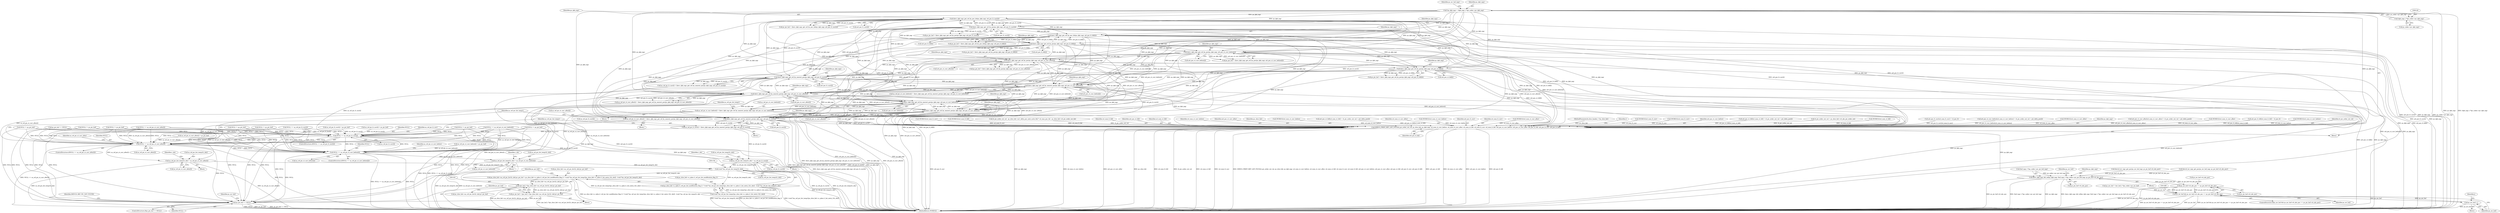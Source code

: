 digraph "0_Android_913d9e8d93d6b81bb8eac3fc2c1426651f5b259d_0@array" {
"1001059" [label="(Call,ihevc_dpb_mgr_get_ref_by_nearest_poc(ps_dpb_mgr, ai4_poc_st_curr_before[i]))"];
"1000574" [label="(Call,ihevc_dpb_mgr_get_ref_by_poc_lsb(ps_dpb_mgr, ai4_poc_lt_foll[i]))"];
"1000125" [label="(Call,*ps_dpb_mgr = (dpb_mgr_t *)ps_codec->pv_dpb_mgr)"];
"1000127" [label="(Call,(dpb_mgr_t *)ps_codec->pv_dpb_mgr)"];
"1000597" [label="(Call,ihevc_dpb_mgr_get_ref_by_poc(ps_dpb_mgr, ai4_poc_lt_foll[i]))"];
"1000511" [label="(Call,ihevc_dpb_mgr_get_ref_by_poc_lsb(ps_dpb_mgr, ai4_poc_lt_curr[i]))"];
"1000534" [label="(Call,ihevc_dpb_mgr_get_ref_by_poc(ps_dpb_mgr, ai4_poc_lt_curr[i]))"];
"1000866" [label="(Call,ihevc_dpb_mgr_get_ref_by_nearest_poc(ps_dpb_mgr, ai4_poc_lt_curr[i]))"];
"1000696" [label="(Call,ihevc_dpb_mgr_get_ref_by_poc(ps_dpb_mgr, ai4_poc_st_foll[i]))"];
"1000663" [label="(Call,ihevc_dpb_mgr_get_ref_by_poc(ps_dpb_mgr, ai4_poc_st_curr_after[i]))"];
"1000630" [label="(Call,ihevc_dpb_mgr_get_ref_by_poc(ps_dpb_mgr, ai4_poc_st_curr_before[i]))"];
"1000782" [label="(Call,ihevc_dpb_mgr_get_ref_by_nearest_poc(ps_dpb_mgr, ai4_poc_st_curr_before[i]))"];
"1000824" [label="(Call,ihevc_dpb_mgr_get_ref_by_nearest_poc(ps_dpb_mgr, ai4_poc_st_curr_after[i]))"];
"1001017" [label="(Call,ihevc_dpb_mgr_get_ref_by_nearest_poc(ps_dpb_mgr, ai4_poc_st_curr_after[i]))"];
"1001059" [label="(Call,ihevc_dpb_mgr_get_ref_by_nearest_poc(ps_dpb_mgr, ai4_poc_st_curr_before[i]))"];
"1001101" [label="(Call,ihevc_dpb_mgr_get_ref_by_nearest_poc(ps_dpb_mgr, ai4_poc_lt_curr[i]))"];
"1001013" [label="(Call,as_ref_pic_st_curr_after[i] = ihevc_dpb_mgr_get_ref_by_nearest_poc(ps_dpb_mgr, ai4_poc_st_curr_after[i]))"];
"1001007" [label="(Call,NULL == as_ref_pic_st_curr_after[i])"];
"1001022" [label="(Call,as_ref_pic_list_temp1[r_idx] = as_ref_pic_st_curr_after[i])"];
"1001153" [label="(Call,(void *)as_ref_pic_list_temp1[r_idx])"];
"1001128" [label="(Call,ps_slice_hdr->as_ref_pic_list1[r_idx].pv_pic_buf = ps_slice_hdr->s_rplm.i1_ref_pic_list_modification_flag_l1 ? (void *)as_ref_pic_list_temp1[ps_slice_hdr->s_rplm.i1_list_entry_l1[r_idx]] : (void *)as_ref_pic_list_temp1[r_idx])"];
"1001160" [label="(Call,(pic_buf_t *)ps_slice_hdr->as_ref_pic_list1[r_idx].pv_pic_buf)"];
"1001158" [label="(Call,ps_pic_buf = (pic_buf_t *)ps_slice_hdr->as_ref_pic_list1[r_idx].pv_pic_buf)"];
"1001170" [label="(Call,ps_pic_buf == NULL)"];
"1001136" [label="(Call,ps_slice_hdr->s_rplm.i1_ref_pic_list_modification_flag_l1 ? (void *)as_ref_pic_list_temp1[ps_slice_hdr->s_rplm.i1_list_entry_l1[r_idx]] : (void *)as_ref_pic_list_temp1[r_idx])"];
"1001049" [label="(Call,NULL == as_ref_pic_st_curr_before[i])"];
"1001064" [label="(Call,as_ref_pic_list_temp1[r_idx] = as_ref_pic_st_curr_before[i])"];
"1001091" [label="(Call,NULL == as_ref_pic_lt_curr[i])"];
"1001106" [label="(Call,as_ref_pic_list_temp1[r_idx] = as_ref_pic_lt_curr[i])"];
"1001055" [label="(Call,as_ref_pic_st_curr_before[i] = ihevc_dpb_mgr_get_ref_by_nearest_poc(ps_dpb_mgr, ai4_poc_st_curr_before[i]))"];
"1001097" [label="(Call,as_ref_pic_lt_curr[i] = ihevc_dpb_mgr_get_ref_by_nearest_poc(ps_dpb_mgr, ai4_poc_lt_curr[i]))"];
"1001191" [label="(Call,DEBUG_PRINT_REF_LIST_POCS(i4_pic_order_cnt_val, ps_slice_hdr, ps_dpb_mgr, u4_num_st_curr_before, u4_num_st_curr_after, u4_num_st_foll, u4_num_lt_curr, u4_num_lt_foll, ai4_poc_st_curr_before, ai4_poc_st_curr_after, ai4_poc_st_foll, ai4_poc_lt_curr, ai4_poc_lt_foll))"];
"1001247" [label="(Call,ihevc_dpb_mgr_del_ref(ps_dpb_mgr, (buf_mgr_t *)ps_codec->pv_pic_buf_mgr, ps_pic_buf->i4_abs_poc))"];
"1001279" [label="(Call,ps_mv_buf->i4_abs_poc == ps_pic_buf->i4_abs_poc)"];
"1001277" [label="(Call,ps_mv_buf && ps_mv_buf->i4_abs_poc == ps_pic_buf->i4_abs_poc)"];
"1001296" [label="(Call,ps_mv_buf++)"];
"1000576" [label="(Call,ai4_poc_lt_foll[i])"];
"1000868" [label="(Call,ai4_poc_lt_curr[i])"];
"1000784" [label="(Call,ai4_poc_st_curr_before[i])"];
"1001006" [label="(ControlStructure,if(NULL == as_ref_pic_st_curr_after[i]))"];
"1001057" [label="(Identifier,as_ref_pic_st_curr_before)"];
"1000413" [label="(Call,ai4_poc_lt_curr[u4_num_lt_curr] = i4_poc_lt)"];
"1000598" [label="(Identifier,ps_dpb_mgr)"];
"1001055" [label="(Call,as_ref_pic_st_curr_before[i] = ihevc_dpb_mgr_get_ref_by_nearest_poc(ps_dpb_mgr, ai4_poc_st_curr_before[i]))"];
"1001099" [label="(Identifier,as_ref_pic_lt_curr)"];
"1001191" [label="(Call,DEBUG_PRINT_REF_LIST_POCS(i4_pic_order_cnt_val, ps_slice_hdr, ps_dpb_mgr, u4_num_st_curr_before, u4_num_st_curr_after, u4_num_st_foll, u4_num_lt_curr, u4_num_lt_foll, ai4_poc_st_curr_before, ai4_poc_st_curr_after, ai4_poc_st_foll, ai4_poc_lt_curr, ai4_poc_lt_foll))"];
"1001048" [label="(ControlStructure,if(NULL == as_ref_pic_st_curr_before[i]))"];
"1000287" [label="(Call,ai4_poc_st_curr_before[u4_num_st_curr_before] = i4_pic_order_cnt_val + pi2_delta_poc[i])"];
"1001026" [label="(Call,as_ref_pic_st_curr_after[i])"];
"1000994" [label="(Call,(WORD32)u4_num_st_curr_after)"];
"1001248" [label="(Identifier,ps_dpb_mgr)"];
"1001066" [label="(Identifier,as_ref_pic_list_temp1)"];
"1001103" [label="(Call,ai4_poc_lt_curr[i])"];
"1000599" [label="(Call,ai4_poc_lt_foll[i])"];
"1001194" [label="(Identifier,ps_dpb_mgr)"];
"1000331" [label="(Call,ai4_poc_st_curr_after[u4_num_st_curr_after] = i4_pic_order_cnt_val + pi2_delta_poc[i])"];
"1000134" [label="(Identifier,ps_mv_buf_mgr)"];
"1000595" [label="(Call,ps_pic_buf = ihevc_dpb_mgr_get_ref_by_poc(ps_dpb_mgr, ai4_poc_lt_foll[i]))"];
"1000801" [label="(Call,(WORD32)u4_num_st_curr_after)"];
"1000702" [label="(Call,NULL != ps_pic_buf)"];
"1001051" [label="(Call,as_ref_pic_st_curr_before[i])"];
"1001296" [label="(Call,ps_mv_buf++)"];
"1000856" [label="(Call,NULL == as_ref_pic_lt_curr[i])"];
"1000512" [label="(Identifier,ps_dpb_mgr)"];
"1000782" [label="(Call,ihevc_dpb_mgr_get_ref_by_nearest_poc(ps_dpb_mgr, ai4_poc_st_curr_before[i]))"];
"1000825" [label="(Identifier,ps_dpb_mgr)"];
"1001017" [label="(Call,ihevc_dpb_mgr_get_ref_by_nearest_poc(ps_dpb_mgr, ai4_poc_st_curr_after[i]))"];
"1000694" [label="(Call,ps_pic_buf = ihevc_dpb_mgr_get_ref_by_poc(ps_dpb_mgr, ai4_poc_st_foll[i]))"];
"1000517" [label="(Call,NULL != ps_pic_buf)"];
"1001136" [label="(Call,ps_slice_hdr->s_rplm.i1_ref_pic_list_modification_flag_l1 ? (void *)as_ref_pic_list_temp1[ps_slice_hdr->s_rplm.i1_list_entry_l1[r_idx]] : (void *)as_ref_pic_list_temp1[r_idx])"];
"1001277" [label="(Call,ps_mv_buf && ps_mv_buf->i4_abs_poc == ps_pic_buf->i4_abs_poc)"];
"1000112" [label="(Block,)"];
"1001064" [label="(Call,as_ref_pic_list_temp1[r_idx] = as_ref_pic_st_curr_before[i])"];
"1000574" [label="(Call,ihevc_dpb_mgr_get_ref_by_poc_lsb(ps_dpb_mgr, ai4_poc_lt_foll[i]))"];
"1000820" [label="(Call,as_ref_pic_st_curr_after[i] = ihevc_dpb_mgr_get_ref_by_nearest_poc(ps_dpb_mgr, ai4_poc_st_curr_after[i]))"];
"1001160" [label="(Call,(pic_buf_t *)ps_slice_hdr->as_ref_pic_list1[r_idx].pv_pic_buf)"];
"1001155" [label="(Call,as_ref_pic_list_temp1[r_idx])"];
"1000661" [label="(Call,ps_pic_buf = ihevc_dpb_mgr_get_ref_by_poc(ps_dpb_mgr, ai4_poc_st_curr_after[i]))"];
"1001158" [label="(Call,ps_pic_buf = (pic_buf_t *)ps_slice_hdr->as_ref_pic_list1[r_idx].pv_pic_buf)"];
"1000628" [label="(Call,ps_pic_buf = ihevc_dpb_mgr_get_ref_by_poc(ps_dpb_mgr, ai4_poc_st_curr_before[i]))"];
"1000664" [label="(Identifier,ps_dpb_mgr)"];
"1001019" [label="(Call,ai4_poc_st_curr_after[i])"];
"1001097" [label="(Call,as_ref_pic_lt_curr[i] = ihevc_dpb_mgr_get_ref_by_nearest_poc(ps_dpb_mgr, ai4_poc_lt_curr[i]))"];
"1000867" [label="(Identifier,ps_dpb_mgr)"];
"1000644" [label="(Call,as_ref_pic_st_curr_before[i] = ps_pic_buf)"];
"1000935" [label="(Call,ps_pic_buf == NULL)"];
"1000431" [label="(Call,ai4_poc_lt_foll[u4_num_lt_foll] = i4_poc_lt)"];
"1001235" [label="(Block,)"];
"1000759" [label="(Call,(WORD32)u4_num_st_curr_before)"];
"1000942" [label="(Call,ihevcd_mv_mgr_get_poc(ps_mv_buf_mgr, ps_pic_buf->i4_abs_poc))"];
"1001177" [label="(Call,ihevcd_mv_mgr_get_poc(ps_mv_buf_mgr, ps_pic_buf->i4_abs_poc))"];
"1001049" [label="(Call,NULL == as_ref_pic_st_curr_before[i])"];
"1000540" [label="(Call,NULL != ps_pic_buf)"];
"1001192" [label="(Identifier,i4_pic_order_cnt_val)"];
"1001014" [label="(Call,as_ref_pic_st_curr_after[i])"];
"1001091" [label="(Call,NULL == as_ref_pic_lt_curr[i])"];
"1001089" [label="(Block,)"];
"1001078" [label="(Call,(WORD32)u4_num_lt_curr)"];
"1000697" [label="(Identifier,ps_dpb_mgr)"];
"1000559" [label="(Call,(WORD32)u4_num_lt_foll)"];
"1001018" [label="(Identifier,ps_dpb_mgr)"];
"1000393" [label="(Call,i4_pic_order_cnt_val - ps_slice_hdr->ai1_delta_poc_msb_cycle_lt[i] * u4_max_poc_lsb - ps_slice_hdr->i4_pic_order_cnt_lsb)"];
"1001086" [label="(Identifier,r_idx)"];
"1001110" [label="(Call,as_ref_pic_lt_curr[i])"];
"1001056" [label="(Call,as_ref_pic_st_curr_before[i])"];
"1001162" [label="(Call,ps_slice_hdr->as_ref_pic_list1[r_idx].pv_pic_buf)"];
"1000597" [label="(Call,ihevc_dpb_mgr_get_ref_by_poc(ps_dpb_mgr, ai4_poc_lt_foll[i]))"];
"1001199" [label="(Identifier,u4_num_lt_foll)"];
"1000826" [label="(Call,ai4_poc_st_curr_after[i])"];
"1000525" [label="(Call,as_ref_pic_lt_curr[i] = ps_pic_buf)"];
"1001096" [label="(Block,)"];
"1001202" [label="(Identifier,ai4_poc_st_foll)"];
"1001090" [label="(ControlStructure,if(NULL == as_ref_pic_lt_curr[i]))"];
"1001197" [label="(Identifier,u4_num_st_foll)"];
"1001065" [label="(Call,as_ref_pic_list_temp1[r_idx])"];
"1000580" [label="(Call,NULL != ps_pic_buf)"];
"1000536" [label="(Call,ai4_poc_lt_curr[i])"];
"1000778" [label="(Call,as_ref_pic_st_curr_before[i] = ihevc_dpb_mgr_get_ref_by_nearest_poc(ps_dpb_mgr, ai4_poc_st_curr_before[i]))"];
"1001068" [label="(Call,as_ref_pic_st_curr_before[i])"];
"1001176" [label="(Identifier,ps_mv_buf)"];
"1001278" [label="(Identifier,ps_mv_buf)"];
"1001195" [label="(Identifier,u4_num_st_curr_before)"];
"1000535" [label="(Identifier,ps_dpb_mgr)"];
"1001201" [label="(Identifier,ai4_poc_st_curr_after)"];
"1001047" [label="(Block,)"];
"1001002" [label="(Identifier,r_idx)"];
"1001128" [label="(Call,ps_slice_hdr->as_ref_pic_list1[r_idx].pv_pic_buf = ps_slice_hdr->s_rplm.i1_ref_pic_list_modification_flag_l1 ? (void *)as_ref_pic_list_temp1[ps_slice_hdr->s_rplm.i1_list_entry_l1[r_idx]] : (void *)as_ref_pic_list_temp1[r_idx])"];
"1000677" [label="(Call,as_ref_pic_st_curr_after[i] = ps_pic_buf)"];
"1001193" [label="(Identifier,ps_slice_hdr)"];
"1001279" [label="(Call,ps_mv_buf->i4_abs_poc == ps_pic_buf->i4_abs_poc)"];
"1001276" [label="(ControlStructure,if(ps_mv_buf && ps_mv_buf->i4_abs_poc == ps_pic_buf->i4_abs_poc))"];
"1001023" [label="(Call,as_ref_pic_list_temp1[r_idx])"];
"1001108" [label="(Identifier,as_ref_pic_list_temp1)"];
"1000632" [label="(Call,ai4_poc_st_curr_before[i])"];
"1001172" [label="(Identifier,NULL)"];
"1001106" [label="(Call,as_ref_pic_list_temp1[r_idx] = as_ref_pic_lt_curr[i])"];
"1001054" [label="(Block,)"];
"1000532" [label="(Call,ps_pic_buf = ihevc_dpb_mgr_get_ref_by_poc(ps_dpb_mgr, ai4_poc_lt_curr[i]))"];
"1001126" [label="(Block,)"];
"1001098" [label="(Call,as_ref_pic_lt_curr[i])"];
"1000575" [label="(Identifier,ps_dpb_mgr)"];
"1001036" [label="(Call,(WORD32)u4_num_st_curr_before)"];
"1001257" [label="(Call,ps_mv_buf = (mv_buf_t *)ps_codec->ps_mv_buf)"];
"1000344" [label="(Call,ai4_poc_st_foll[u4_num_st_foll] = i4_pic_order_cnt_val + pi2_delta_poc[i])"];
"1000548" [label="(Call,as_ref_pic_lt_curr[i] = ps_pic_buf)"];
"1000665" [label="(Call,ai4_poc_st_curr_after[i])"];
"1001169" [label="(ControlStructure,if(ps_pic_buf == NULL))"];
"1001274" [label="(Identifier,j)"];
"1001007" [label="(Call,NULL == as_ref_pic_st_curr_after[i])"];
"1001196" [label="(Identifier,u4_num_st_curr_after)"];
"1001050" [label="(Identifier,NULL)"];
"1000603" [label="(Call,NULL != ps_pic_buf)"];
"1000572" [label="(Call,ps_pic_buf = ihevc_dpb_mgr_get_ref_by_poc_lsb(ps_dpb_mgr, ai4_poc_lt_foll[i]))"];
"1000622" [label="(Call,(WORD32)u4_num_st_curr_before)"];
"1000814" [label="(Call,NULL == as_ref_pic_st_curr_after[i])"];
"1000669" [label="(Call,NULL != ps_pic_buf)"];
"1000509" [label="(Call,ps_pic_buf = ihevc_dpb_mgr_get_ref_by_poc_lsb(ps_dpb_mgr, ai4_poc_lt_curr[i]))"];
"1001203" [label="(Identifier,ai4_poc_lt_curr)"];
"1001198" [label="(Identifier,u4_num_lt_curr)"];
"1000655" [label="(Call,(WORD32)u4_num_st_curr_after)"];
"1001060" [label="(Identifier,ps_dpb_mgr)"];
"1000862" [label="(Call,as_ref_pic_lt_curr[i] = ihevc_dpb_mgr_get_ref_by_nearest_poc(ps_dpb_mgr, ai4_poc_lt_curr[i]))"];
"1000631" [label="(Identifier,ps_dpb_mgr)"];
"1000111" [label="(MethodParameterIn,slice_header_t *ps_slice_hdr)"];
"1000511" [label="(Call,ihevc_dpb_mgr_get_ref_by_poc_lsb(ps_dpb_mgr, ai4_poc_lt_curr[i]))"];
"1001012" [label="(Block,)"];
"1000772" [label="(Call,NULL == as_ref_pic_st_curr_before[i])"];
"1001207" [label="(Identifier,i)"];
"1000843" [label="(Call,(WORD32)u4_num_lt_curr)"];
"1001107" [label="(Call,as_ref_pic_list_temp1[r_idx])"];
"1001280" [label="(Call,ps_mv_buf->i4_abs_poc)"];
"1001153" [label="(Call,(void *)as_ref_pic_list_temp1[r_idx])"];
"1000496" [label="(Call,(WORD32)u4_num_lt_curr)"];
"1001254" [label="(Call,ps_pic_buf->i4_abs_poc)"];
"1000630" [label="(Call,ihevc_dpb_mgr_get_ref_by_poc(ps_dpb_mgr, ai4_poc_st_curr_before[i]))"];
"1000824" [label="(Call,ihevc_dpb_mgr_get_ref_by_nearest_poc(ps_dpb_mgr, ai4_poc_st_curr_after[i]))"];
"1000636" [label="(Call,NULL != ps_pic_buf)"];
"1000129" [label="(Call,ps_codec->pv_dpb_mgr)"];
"1001142" [label="(Call,(void *)as_ref_pic_list_temp1[ps_slice_hdr->s_rplm.i1_list_entry_l1[r_idx]])"];
"1000513" [label="(Call,ai4_poc_lt_curr[i])"];
"1000534" [label="(Call,ihevc_dpb_mgr_get_ref_by_poc(ps_dpb_mgr, ai4_poc_lt_curr[i]))"];
"1001300" [label="(MethodReturn,WORD32)"];
"1001013" [label="(Call,as_ref_pic_st_curr_after[i] = ihevc_dpb_mgr_get_ref_by_nearest_poc(ps_dpb_mgr, ai4_poc_st_curr_after[i]))"];
"1001200" [label="(Identifier,ai4_poc_st_curr_before)"];
"1001061" [label="(Call,ai4_poc_st_curr_before[i])"];
"1000300" [label="(Call,ai4_poc_st_foll[u4_num_st_foll] = i4_pic_order_cnt_val + pi2_delta_poc[i])"];
"1001009" [label="(Call,as_ref_pic_st_curr_after[i])"];
"1000698" [label="(Call,ai4_poc_st_foll[i])"];
"1001137" [label="(Call,ps_slice_hdr->s_rplm.i1_ref_pic_list_modification_flag_l1)"];
"1001247" [label="(Call,ihevc_dpb_mgr_del_ref(ps_dpb_mgr, (buf_mgr_t *)ps_codec->pv_pic_buf_mgr, ps_pic_buf->i4_abs_poc))"];
"1000783" [label="(Identifier,ps_dpb_mgr)"];
"1001024" [label="(Identifier,as_ref_pic_list_temp1)"];
"1001102" [label="(Identifier,ps_dpb_mgr)"];
"1001249" [label="(Call,(buf_mgr_t *)ps_codec->pv_pic_buf_mgr)"];
"1001159" [label="(Identifier,ps_pic_buf)"];
"1000126" [label="(Identifier,ps_dpb_mgr)"];
"1001171" [label="(Identifier,ps_pic_buf)"];
"1000127" [label="(Call,(dpb_mgr_t *)ps_codec->pv_dpb_mgr)"];
"1001015" [label="(Identifier,as_ref_pic_st_curr_after)"];
"1000125" [label="(Call,*ps_dpb_mgr = (dpb_mgr_t *)ps_codec->pv_dpb_mgr)"];
"1000663" [label="(Call,ihevc_dpb_mgr_get_ref_by_poc(ps_dpb_mgr, ai4_poc_st_curr_after[i]))"];
"1001092" [label="(Identifier,NULL)"];
"1001101" [label="(Call,ihevc_dpb_mgr_get_ref_by_nearest_poc(ps_dpb_mgr, ai4_poc_lt_curr[i]))"];
"1001170" [label="(Call,ps_pic_buf == NULL)"];
"1001044" [label="(Identifier,r_idx)"];
"1001093" [label="(Call,as_ref_pic_lt_curr[i])"];
"1000178" [label="(Call,i4_pic_order_cnt_val = ps_slice_hdr->i4_abs_pic_order_cnt)"];
"1001275" [label="(Block,)"];
"1001204" [label="(Identifier,ai4_poc_lt_foll)"];
"1000688" [label="(Call,(WORD32)u4_num_st_foll)"];
"1000866" [label="(Call,ihevc_dpb_mgr_get_ref_by_nearest_poc(ps_dpb_mgr, ai4_poc_lt_curr[i]))"];
"1001129" [label="(Call,ps_slice_hdr->as_ref_pic_list1[r_idx].pv_pic_buf)"];
"1001283" [label="(Call,ps_pic_buf->i4_abs_poc)"];
"1001059" [label="(Call,ihevc_dpb_mgr_get_ref_by_nearest_poc(ps_dpb_mgr, ai4_poc_st_curr_before[i]))"];
"1001005" [label="(Block,)"];
"1001022" [label="(Call,as_ref_pic_list_temp1[r_idx] = as_ref_pic_st_curr_after[i])"];
"1001258" [label="(Identifier,ps_mv_buf)"];
"1000696" [label="(Call,ihevc_dpb_mgr_get_ref_by_poc(ps_dpb_mgr, ai4_poc_st_foll[i]))"];
"1001008" [label="(Identifier,NULL)"];
"1001174" [label="(Identifier,IHEVCD_REF_PIC_NOT_FOUND)"];
"1001297" [label="(Identifier,ps_mv_buf)"];
"1001059" -> "1001055"  [label="AST: "];
"1001059" -> "1001061"  [label="CFG: "];
"1001060" -> "1001059"  [label="AST: "];
"1001061" -> "1001059"  [label="AST: "];
"1001055" -> "1001059"  [label="CFG: "];
"1001059" -> "1001300"  [label="DDG: ai4_poc_st_curr_before[i]"];
"1001059" -> "1001300"  [label="DDG: ps_dpb_mgr"];
"1001059" -> "1001017"  [label="DDG: ps_dpb_mgr"];
"1001059" -> "1001055"  [label="DDG: ps_dpb_mgr"];
"1001059" -> "1001055"  [label="DDG: ai4_poc_st_curr_before[i]"];
"1000574" -> "1001059"  [label="DDG: ps_dpb_mgr"];
"1000125" -> "1001059"  [label="DDG: ps_dpb_mgr"];
"1000866" -> "1001059"  [label="DDG: ps_dpb_mgr"];
"1000696" -> "1001059"  [label="DDG: ps_dpb_mgr"];
"1000597" -> "1001059"  [label="DDG: ps_dpb_mgr"];
"1000663" -> "1001059"  [label="DDG: ps_dpb_mgr"];
"1000782" -> "1001059"  [label="DDG: ps_dpb_mgr"];
"1000782" -> "1001059"  [label="DDG: ai4_poc_st_curr_before[i]"];
"1000630" -> "1001059"  [label="DDG: ps_dpb_mgr"];
"1000630" -> "1001059"  [label="DDG: ai4_poc_st_curr_before[i]"];
"1001017" -> "1001059"  [label="DDG: ps_dpb_mgr"];
"1000511" -> "1001059"  [label="DDG: ps_dpb_mgr"];
"1000824" -> "1001059"  [label="DDG: ps_dpb_mgr"];
"1000534" -> "1001059"  [label="DDG: ps_dpb_mgr"];
"1001101" -> "1001059"  [label="DDG: ps_dpb_mgr"];
"1001059" -> "1001101"  [label="DDG: ps_dpb_mgr"];
"1001059" -> "1001191"  [label="DDG: ps_dpb_mgr"];
"1001059" -> "1001191"  [label="DDG: ai4_poc_st_curr_before[i]"];
"1000574" -> "1000572"  [label="AST: "];
"1000574" -> "1000576"  [label="CFG: "];
"1000575" -> "1000574"  [label="AST: "];
"1000576" -> "1000574"  [label="AST: "];
"1000572" -> "1000574"  [label="CFG: "];
"1000574" -> "1001300"  [label="DDG: ps_dpb_mgr"];
"1000574" -> "1001300"  [label="DDG: ai4_poc_lt_foll[i]"];
"1000574" -> "1000572"  [label="DDG: ps_dpb_mgr"];
"1000574" -> "1000572"  [label="DDG: ai4_poc_lt_foll[i]"];
"1000125" -> "1000574"  [label="DDG: ps_dpb_mgr"];
"1000597" -> "1000574"  [label="DDG: ps_dpb_mgr"];
"1000597" -> "1000574"  [label="DDG: ai4_poc_lt_foll[i]"];
"1000511" -> "1000574"  [label="DDG: ps_dpb_mgr"];
"1000534" -> "1000574"  [label="DDG: ps_dpb_mgr"];
"1000574" -> "1000597"  [label="DDG: ps_dpb_mgr"];
"1000574" -> "1000597"  [label="DDG: ai4_poc_lt_foll[i]"];
"1000574" -> "1000630"  [label="DDG: ps_dpb_mgr"];
"1000574" -> "1000663"  [label="DDG: ps_dpb_mgr"];
"1000574" -> "1000696"  [label="DDG: ps_dpb_mgr"];
"1000574" -> "1000782"  [label="DDG: ps_dpb_mgr"];
"1000574" -> "1000824"  [label="DDG: ps_dpb_mgr"];
"1000574" -> "1000866"  [label="DDG: ps_dpb_mgr"];
"1000574" -> "1001017"  [label="DDG: ps_dpb_mgr"];
"1000574" -> "1001101"  [label="DDG: ps_dpb_mgr"];
"1000574" -> "1001191"  [label="DDG: ps_dpb_mgr"];
"1000574" -> "1001191"  [label="DDG: ai4_poc_lt_foll[i]"];
"1000125" -> "1000112"  [label="AST: "];
"1000125" -> "1000127"  [label="CFG: "];
"1000126" -> "1000125"  [label="AST: "];
"1000127" -> "1000125"  [label="AST: "];
"1000134" -> "1000125"  [label="CFG: "];
"1000125" -> "1001300"  [label="DDG: ps_dpb_mgr"];
"1000125" -> "1001300"  [label="DDG: (dpb_mgr_t *)ps_codec->pv_dpb_mgr"];
"1000127" -> "1000125"  [label="DDG: ps_codec->pv_dpb_mgr"];
"1000125" -> "1000511"  [label="DDG: ps_dpb_mgr"];
"1000125" -> "1000534"  [label="DDG: ps_dpb_mgr"];
"1000125" -> "1000597"  [label="DDG: ps_dpb_mgr"];
"1000125" -> "1000630"  [label="DDG: ps_dpb_mgr"];
"1000125" -> "1000663"  [label="DDG: ps_dpb_mgr"];
"1000125" -> "1000696"  [label="DDG: ps_dpb_mgr"];
"1000125" -> "1000782"  [label="DDG: ps_dpb_mgr"];
"1000125" -> "1000824"  [label="DDG: ps_dpb_mgr"];
"1000125" -> "1000866"  [label="DDG: ps_dpb_mgr"];
"1000125" -> "1001017"  [label="DDG: ps_dpb_mgr"];
"1000125" -> "1001101"  [label="DDG: ps_dpb_mgr"];
"1000125" -> "1001191"  [label="DDG: ps_dpb_mgr"];
"1000127" -> "1000129"  [label="CFG: "];
"1000128" -> "1000127"  [label="AST: "];
"1000129" -> "1000127"  [label="AST: "];
"1000127" -> "1001300"  [label="DDG: ps_codec->pv_dpb_mgr"];
"1000597" -> "1000595"  [label="AST: "];
"1000597" -> "1000599"  [label="CFG: "];
"1000598" -> "1000597"  [label="AST: "];
"1000599" -> "1000597"  [label="AST: "];
"1000595" -> "1000597"  [label="CFG: "];
"1000597" -> "1001300"  [label="DDG: ai4_poc_lt_foll[i]"];
"1000597" -> "1001300"  [label="DDG: ps_dpb_mgr"];
"1000597" -> "1000595"  [label="DDG: ps_dpb_mgr"];
"1000597" -> "1000595"  [label="DDG: ai4_poc_lt_foll[i]"];
"1000511" -> "1000597"  [label="DDG: ps_dpb_mgr"];
"1000534" -> "1000597"  [label="DDG: ps_dpb_mgr"];
"1000597" -> "1000630"  [label="DDG: ps_dpb_mgr"];
"1000597" -> "1000663"  [label="DDG: ps_dpb_mgr"];
"1000597" -> "1000696"  [label="DDG: ps_dpb_mgr"];
"1000597" -> "1000782"  [label="DDG: ps_dpb_mgr"];
"1000597" -> "1000824"  [label="DDG: ps_dpb_mgr"];
"1000597" -> "1000866"  [label="DDG: ps_dpb_mgr"];
"1000597" -> "1001017"  [label="DDG: ps_dpb_mgr"];
"1000597" -> "1001101"  [label="DDG: ps_dpb_mgr"];
"1000597" -> "1001191"  [label="DDG: ps_dpb_mgr"];
"1000597" -> "1001191"  [label="DDG: ai4_poc_lt_foll[i]"];
"1000511" -> "1000509"  [label="AST: "];
"1000511" -> "1000513"  [label="CFG: "];
"1000512" -> "1000511"  [label="AST: "];
"1000513" -> "1000511"  [label="AST: "];
"1000509" -> "1000511"  [label="CFG: "];
"1000511" -> "1001300"  [label="DDG: ai4_poc_lt_curr[i]"];
"1000511" -> "1001300"  [label="DDG: ps_dpb_mgr"];
"1000511" -> "1000509"  [label="DDG: ps_dpb_mgr"];
"1000511" -> "1000509"  [label="DDG: ai4_poc_lt_curr[i]"];
"1000534" -> "1000511"  [label="DDG: ps_dpb_mgr"];
"1000534" -> "1000511"  [label="DDG: ai4_poc_lt_curr[i]"];
"1000511" -> "1000534"  [label="DDG: ps_dpb_mgr"];
"1000511" -> "1000534"  [label="DDG: ai4_poc_lt_curr[i]"];
"1000511" -> "1000630"  [label="DDG: ps_dpb_mgr"];
"1000511" -> "1000663"  [label="DDG: ps_dpb_mgr"];
"1000511" -> "1000696"  [label="DDG: ps_dpb_mgr"];
"1000511" -> "1000782"  [label="DDG: ps_dpb_mgr"];
"1000511" -> "1000824"  [label="DDG: ps_dpb_mgr"];
"1000511" -> "1000866"  [label="DDG: ps_dpb_mgr"];
"1000511" -> "1000866"  [label="DDG: ai4_poc_lt_curr[i]"];
"1000511" -> "1001017"  [label="DDG: ps_dpb_mgr"];
"1000511" -> "1001101"  [label="DDG: ps_dpb_mgr"];
"1000511" -> "1001101"  [label="DDG: ai4_poc_lt_curr[i]"];
"1000511" -> "1001191"  [label="DDG: ps_dpb_mgr"];
"1000511" -> "1001191"  [label="DDG: ai4_poc_lt_curr[i]"];
"1000534" -> "1000532"  [label="AST: "];
"1000534" -> "1000536"  [label="CFG: "];
"1000535" -> "1000534"  [label="AST: "];
"1000536" -> "1000534"  [label="AST: "];
"1000532" -> "1000534"  [label="CFG: "];
"1000534" -> "1001300"  [label="DDG: ai4_poc_lt_curr[i]"];
"1000534" -> "1001300"  [label="DDG: ps_dpb_mgr"];
"1000534" -> "1000532"  [label="DDG: ps_dpb_mgr"];
"1000534" -> "1000532"  [label="DDG: ai4_poc_lt_curr[i]"];
"1000534" -> "1000630"  [label="DDG: ps_dpb_mgr"];
"1000534" -> "1000663"  [label="DDG: ps_dpb_mgr"];
"1000534" -> "1000696"  [label="DDG: ps_dpb_mgr"];
"1000534" -> "1000782"  [label="DDG: ps_dpb_mgr"];
"1000534" -> "1000824"  [label="DDG: ps_dpb_mgr"];
"1000534" -> "1000866"  [label="DDG: ps_dpb_mgr"];
"1000534" -> "1000866"  [label="DDG: ai4_poc_lt_curr[i]"];
"1000534" -> "1001017"  [label="DDG: ps_dpb_mgr"];
"1000534" -> "1001101"  [label="DDG: ps_dpb_mgr"];
"1000534" -> "1001101"  [label="DDG: ai4_poc_lt_curr[i]"];
"1000534" -> "1001191"  [label="DDG: ps_dpb_mgr"];
"1000534" -> "1001191"  [label="DDG: ai4_poc_lt_curr[i]"];
"1000866" -> "1000862"  [label="AST: "];
"1000866" -> "1000868"  [label="CFG: "];
"1000867" -> "1000866"  [label="AST: "];
"1000868" -> "1000866"  [label="AST: "];
"1000862" -> "1000866"  [label="CFG: "];
"1000866" -> "1001300"  [label="DDG: ps_dpb_mgr"];
"1000866" -> "1001300"  [label="DDG: ai4_poc_lt_curr[i]"];
"1000866" -> "1000782"  [label="DDG: ps_dpb_mgr"];
"1000866" -> "1000824"  [label="DDG: ps_dpb_mgr"];
"1000866" -> "1000862"  [label="DDG: ps_dpb_mgr"];
"1000866" -> "1000862"  [label="DDG: ai4_poc_lt_curr[i]"];
"1000696" -> "1000866"  [label="DDG: ps_dpb_mgr"];
"1000663" -> "1000866"  [label="DDG: ps_dpb_mgr"];
"1000782" -> "1000866"  [label="DDG: ps_dpb_mgr"];
"1000630" -> "1000866"  [label="DDG: ps_dpb_mgr"];
"1000824" -> "1000866"  [label="DDG: ps_dpb_mgr"];
"1000866" -> "1001017"  [label="DDG: ps_dpb_mgr"];
"1000866" -> "1001101"  [label="DDG: ps_dpb_mgr"];
"1000866" -> "1001101"  [label="DDG: ai4_poc_lt_curr[i]"];
"1000866" -> "1001191"  [label="DDG: ps_dpb_mgr"];
"1000866" -> "1001191"  [label="DDG: ai4_poc_lt_curr[i]"];
"1000696" -> "1000694"  [label="AST: "];
"1000696" -> "1000698"  [label="CFG: "];
"1000697" -> "1000696"  [label="AST: "];
"1000698" -> "1000696"  [label="AST: "];
"1000694" -> "1000696"  [label="CFG: "];
"1000696" -> "1001300"  [label="DDG: ps_dpb_mgr"];
"1000696" -> "1001300"  [label="DDG: ai4_poc_st_foll[i]"];
"1000696" -> "1000694"  [label="DDG: ps_dpb_mgr"];
"1000696" -> "1000694"  [label="DDG: ai4_poc_st_foll[i]"];
"1000663" -> "1000696"  [label="DDG: ps_dpb_mgr"];
"1000630" -> "1000696"  [label="DDG: ps_dpb_mgr"];
"1000696" -> "1000782"  [label="DDG: ps_dpb_mgr"];
"1000696" -> "1000824"  [label="DDG: ps_dpb_mgr"];
"1000696" -> "1001017"  [label="DDG: ps_dpb_mgr"];
"1000696" -> "1001101"  [label="DDG: ps_dpb_mgr"];
"1000696" -> "1001191"  [label="DDG: ps_dpb_mgr"];
"1000696" -> "1001191"  [label="DDG: ai4_poc_st_foll[i]"];
"1000663" -> "1000661"  [label="AST: "];
"1000663" -> "1000665"  [label="CFG: "];
"1000664" -> "1000663"  [label="AST: "];
"1000665" -> "1000663"  [label="AST: "];
"1000661" -> "1000663"  [label="CFG: "];
"1000663" -> "1001300"  [label="DDG: ps_dpb_mgr"];
"1000663" -> "1001300"  [label="DDG: ai4_poc_st_curr_after[i]"];
"1000663" -> "1000661"  [label="DDG: ps_dpb_mgr"];
"1000663" -> "1000661"  [label="DDG: ai4_poc_st_curr_after[i]"];
"1000630" -> "1000663"  [label="DDG: ps_dpb_mgr"];
"1000663" -> "1000782"  [label="DDG: ps_dpb_mgr"];
"1000663" -> "1000824"  [label="DDG: ps_dpb_mgr"];
"1000663" -> "1000824"  [label="DDG: ai4_poc_st_curr_after[i]"];
"1000663" -> "1001017"  [label="DDG: ps_dpb_mgr"];
"1000663" -> "1001017"  [label="DDG: ai4_poc_st_curr_after[i]"];
"1000663" -> "1001101"  [label="DDG: ps_dpb_mgr"];
"1000663" -> "1001191"  [label="DDG: ps_dpb_mgr"];
"1000663" -> "1001191"  [label="DDG: ai4_poc_st_curr_after[i]"];
"1000630" -> "1000628"  [label="AST: "];
"1000630" -> "1000632"  [label="CFG: "];
"1000631" -> "1000630"  [label="AST: "];
"1000632" -> "1000630"  [label="AST: "];
"1000628" -> "1000630"  [label="CFG: "];
"1000630" -> "1001300"  [label="DDG: ai4_poc_st_curr_before[i]"];
"1000630" -> "1001300"  [label="DDG: ps_dpb_mgr"];
"1000630" -> "1000628"  [label="DDG: ps_dpb_mgr"];
"1000630" -> "1000628"  [label="DDG: ai4_poc_st_curr_before[i]"];
"1000630" -> "1000782"  [label="DDG: ps_dpb_mgr"];
"1000630" -> "1000782"  [label="DDG: ai4_poc_st_curr_before[i]"];
"1000630" -> "1000824"  [label="DDG: ps_dpb_mgr"];
"1000630" -> "1001017"  [label="DDG: ps_dpb_mgr"];
"1000630" -> "1001101"  [label="DDG: ps_dpb_mgr"];
"1000630" -> "1001191"  [label="DDG: ps_dpb_mgr"];
"1000630" -> "1001191"  [label="DDG: ai4_poc_st_curr_before[i]"];
"1000782" -> "1000778"  [label="AST: "];
"1000782" -> "1000784"  [label="CFG: "];
"1000783" -> "1000782"  [label="AST: "];
"1000784" -> "1000782"  [label="AST: "];
"1000778" -> "1000782"  [label="CFG: "];
"1000782" -> "1001300"  [label="DDG: ps_dpb_mgr"];
"1000782" -> "1001300"  [label="DDG: ai4_poc_st_curr_before[i]"];
"1000782" -> "1000778"  [label="DDG: ps_dpb_mgr"];
"1000782" -> "1000778"  [label="DDG: ai4_poc_st_curr_before[i]"];
"1000824" -> "1000782"  [label="DDG: ps_dpb_mgr"];
"1000782" -> "1000824"  [label="DDG: ps_dpb_mgr"];
"1000782" -> "1001017"  [label="DDG: ps_dpb_mgr"];
"1000782" -> "1001101"  [label="DDG: ps_dpb_mgr"];
"1000782" -> "1001191"  [label="DDG: ps_dpb_mgr"];
"1000782" -> "1001191"  [label="DDG: ai4_poc_st_curr_before[i]"];
"1000824" -> "1000820"  [label="AST: "];
"1000824" -> "1000826"  [label="CFG: "];
"1000825" -> "1000824"  [label="AST: "];
"1000826" -> "1000824"  [label="AST: "];
"1000820" -> "1000824"  [label="CFG: "];
"1000824" -> "1001300"  [label="DDG: ai4_poc_st_curr_after[i]"];
"1000824" -> "1001300"  [label="DDG: ps_dpb_mgr"];
"1000824" -> "1000820"  [label="DDG: ps_dpb_mgr"];
"1000824" -> "1000820"  [label="DDG: ai4_poc_st_curr_after[i]"];
"1000824" -> "1001017"  [label="DDG: ps_dpb_mgr"];
"1000824" -> "1001017"  [label="DDG: ai4_poc_st_curr_after[i]"];
"1000824" -> "1001101"  [label="DDG: ps_dpb_mgr"];
"1000824" -> "1001191"  [label="DDG: ps_dpb_mgr"];
"1000824" -> "1001191"  [label="DDG: ai4_poc_st_curr_after[i]"];
"1001017" -> "1001013"  [label="AST: "];
"1001017" -> "1001019"  [label="CFG: "];
"1001018" -> "1001017"  [label="AST: "];
"1001019" -> "1001017"  [label="AST: "];
"1001013" -> "1001017"  [label="CFG: "];
"1001017" -> "1001300"  [label="DDG: ps_dpb_mgr"];
"1001017" -> "1001300"  [label="DDG: ai4_poc_st_curr_after[i]"];
"1001017" -> "1001013"  [label="DDG: ps_dpb_mgr"];
"1001017" -> "1001013"  [label="DDG: ai4_poc_st_curr_after[i]"];
"1001101" -> "1001017"  [label="DDG: ps_dpb_mgr"];
"1001017" -> "1001101"  [label="DDG: ps_dpb_mgr"];
"1001017" -> "1001191"  [label="DDG: ps_dpb_mgr"];
"1001017" -> "1001191"  [label="DDG: ai4_poc_st_curr_after[i]"];
"1001101" -> "1001097"  [label="AST: "];
"1001101" -> "1001103"  [label="CFG: "];
"1001102" -> "1001101"  [label="AST: "];
"1001103" -> "1001101"  [label="AST: "];
"1001097" -> "1001101"  [label="CFG: "];
"1001101" -> "1001300"  [label="DDG: ai4_poc_lt_curr[i]"];
"1001101" -> "1001300"  [label="DDG: ps_dpb_mgr"];
"1001101" -> "1001097"  [label="DDG: ps_dpb_mgr"];
"1001101" -> "1001097"  [label="DDG: ai4_poc_lt_curr[i]"];
"1001101" -> "1001191"  [label="DDG: ps_dpb_mgr"];
"1001101" -> "1001191"  [label="DDG: ai4_poc_lt_curr[i]"];
"1001013" -> "1001012"  [label="AST: "];
"1001014" -> "1001013"  [label="AST: "];
"1001024" -> "1001013"  [label="CFG: "];
"1001013" -> "1001300"  [label="DDG: ihevc_dpb_mgr_get_ref_by_nearest_poc(ps_dpb_mgr, ai4_poc_st_curr_after[i])"];
"1001013" -> "1001007"  [label="DDG: as_ref_pic_st_curr_after[i]"];
"1001013" -> "1001022"  [label="DDG: as_ref_pic_st_curr_after[i]"];
"1001007" -> "1001006"  [label="AST: "];
"1001007" -> "1001009"  [label="CFG: "];
"1001008" -> "1001007"  [label="AST: "];
"1001009" -> "1001007"  [label="AST: "];
"1001015" -> "1001007"  [label="CFG: "];
"1001024" -> "1001007"  [label="CFG: "];
"1001007" -> "1001300"  [label="DDG: NULL"];
"1001007" -> "1001300"  [label="DDG: NULL == as_ref_pic_st_curr_after[i]"];
"1000935" -> "1001007"  [label="DDG: NULL"];
"1000517" -> "1001007"  [label="DDG: NULL"];
"1000814" -> "1001007"  [label="DDG: NULL"];
"1000814" -> "1001007"  [label="DDG: as_ref_pic_st_curr_after[i]"];
"1000580" -> "1001007"  [label="DDG: NULL"];
"1001091" -> "1001007"  [label="DDG: NULL"];
"1000702" -> "1001007"  [label="DDG: NULL"];
"1000540" -> "1001007"  [label="DDG: NULL"];
"1000856" -> "1001007"  [label="DDG: NULL"];
"1000772" -> "1001007"  [label="DDG: NULL"];
"1001049" -> "1001007"  [label="DDG: NULL"];
"1000636" -> "1001007"  [label="DDG: NULL"];
"1000669" -> "1001007"  [label="DDG: NULL"];
"1000603" -> "1001007"  [label="DDG: NULL"];
"1000677" -> "1001007"  [label="DDG: as_ref_pic_st_curr_after[i]"];
"1000820" -> "1001007"  [label="DDG: as_ref_pic_st_curr_after[i]"];
"1001007" -> "1001022"  [label="DDG: as_ref_pic_st_curr_after[i]"];
"1001007" -> "1001049"  [label="DDG: NULL"];
"1001007" -> "1001091"  [label="DDG: NULL"];
"1001007" -> "1001170"  [label="DDG: NULL"];
"1001022" -> "1001005"  [label="AST: "];
"1001022" -> "1001026"  [label="CFG: "];
"1001023" -> "1001022"  [label="AST: "];
"1001026" -> "1001022"  [label="AST: "];
"1001002" -> "1001022"  [label="CFG: "];
"1001022" -> "1001300"  [label="DDG: as_ref_pic_st_curr_after[i]"];
"1001022" -> "1001300"  [label="DDG: as_ref_pic_list_temp1[r_idx]"];
"1001022" -> "1001153"  [label="DDG: as_ref_pic_list_temp1[r_idx]"];
"1001153" -> "1001136"  [label="AST: "];
"1001153" -> "1001155"  [label="CFG: "];
"1001154" -> "1001153"  [label="AST: "];
"1001155" -> "1001153"  [label="AST: "];
"1001136" -> "1001153"  [label="CFG: "];
"1001153" -> "1001300"  [label="DDG: as_ref_pic_list_temp1[r_idx]"];
"1001153" -> "1001128"  [label="DDG: as_ref_pic_list_temp1[r_idx]"];
"1001153" -> "1001136"  [label="DDG: as_ref_pic_list_temp1[r_idx]"];
"1001064" -> "1001153"  [label="DDG: as_ref_pic_list_temp1[r_idx]"];
"1001106" -> "1001153"  [label="DDG: as_ref_pic_list_temp1[r_idx]"];
"1001128" -> "1001126"  [label="AST: "];
"1001128" -> "1001136"  [label="CFG: "];
"1001129" -> "1001128"  [label="AST: "];
"1001136" -> "1001128"  [label="AST: "];
"1001159" -> "1001128"  [label="CFG: "];
"1001128" -> "1001300"  [label="DDG: ps_slice_hdr->s_rplm.i1_ref_pic_list_modification_flag_l1 ? (void *)as_ref_pic_list_temp1[ps_slice_hdr->s_rplm.i1_list_entry_l1[r_idx]] : (void *)as_ref_pic_list_temp1[r_idx]"];
"1001142" -> "1001128"  [label="DDG: as_ref_pic_list_temp1[ps_slice_hdr->s_rplm.i1_list_entry_l1[r_idx]]"];
"1001128" -> "1001160"  [label="DDG: ps_slice_hdr->as_ref_pic_list1[r_idx].pv_pic_buf"];
"1001160" -> "1001158"  [label="AST: "];
"1001160" -> "1001162"  [label="CFG: "];
"1001161" -> "1001160"  [label="AST: "];
"1001162" -> "1001160"  [label="AST: "];
"1001158" -> "1001160"  [label="CFG: "];
"1001160" -> "1001300"  [label="DDG: ps_slice_hdr->as_ref_pic_list1[r_idx].pv_pic_buf"];
"1001160" -> "1001158"  [label="DDG: ps_slice_hdr->as_ref_pic_list1[r_idx].pv_pic_buf"];
"1001158" -> "1001126"  [label="AST: "];
"1001159" -> "1001158"  [label="AST: "];
"1001171" -> "1001158"  [label="CFG: "];
"1001158" -> "1001300"  [label="DDG: (pic_buf_t *)ps_slice_hdr->as_ref_pic_list1[r_idx].pv_pic_buf"];
"1001158" -> "1001170"  [label="DDG: ps_pic_buf"];
"1001170" -> "1001169"  [label="AST: "];
"1001170" -> "1001172"  [label="CFG: "];
"1001171" -> "1001170"  [label="AST: "];
"1001172" -> "1001170"  [label="AST: "];
"1001174" -> "1001170"  [label="CFG: "];
"1001176" -> "1001170"  [label="CFG: "];
"1001170" -> "1001300"  [label="DDG: ps_pic_buf == NULL"];
"1001170" -> "1001300"  [label="DDG: NULL"];
"1001170" -> "1001300"  [label="DDG: ps_pic_buf"];
"1000935" -> "1001170"  [label="DDG: NULL"];
"1000517" -> "1001170"  [label="DDG: NULL"];
"1000814" -> "1001170"  [label="DDG: NULL"];
"1000580" -> "1001170"  [label="DDG: NULL"];
"1001091" -> "1001170"  [label="DDG: NULL"];
"1000702" -> "1001170"  [label="DDG: NULL"];
"1000540" -> "1001170"  [label="DDG: NULL"];
"1000856" -> "1001170"  [label="DDG: NULL"];
"1000772" -> "1001170"  [label="DDG: NULL"];
"1001049" -> "1001170"  [label="DDG: NULL"];
"1000636" -> "1001170"  [label="DDG: NULL"];
"1000669" -> "1001170"  [label="DDG: NULL"];
"1000603" -> "1001170"  [label="DDG: NULL"];
"1001136" -> "1001142"  [label="CFG: "];
"1001137" -> "1001136"  [label="AST: "];
"1001142" -> "1001136"  [label="AST: "];
"1001136" -> "1001300"  [label="DDG: ps_slice_hdr->s_rplm.i1_ref_pic_list_modification_flag_l1"];
"1001136" -> "1001300"  [label="DDG: (void *)as_ref_pic_list_temp1[ps_slice_hdr->s_rplm.i1_list_entry_l1[r_idx]]"];
"1001136" -> "1001300"  [label="DDG: (void *)as_ref_pic_list_temp1[r_idx]"];
"1001142" -> "1001136"  [label="DDG: as_ref_pic_list_temp1[ps_slice_hdr->s_rplm.i1_list_entry_l1[r_idx]]"];
"1001049" -> "1001048"  [label="AST: "];
"1001049" -> "1001051"  [label="CFG: "];
"1001050" -> "1001049"  [label="AST: "];
"1001051" -> "1001049"  [label="AST: "];
"1001057" -> "1001049"  [label="CFG: "];
"1001066" -> "1001049"  [label="CFG: "];
"1001049" -> "1001300"  [label="DDG: NULL == as_ref_pic_st_curr_before[i]"];
"1001049" -> "1001300"  [label="DDG: NULL"];
"1000935" -> "1001049"  [label="DDG: NULL"];
"1000517" -> "1001049"  [label="DDG: NULL"];
"1000814" -> "1001049"  [label="DDG: NULL"];
"1000580" -> "1001049"  [label="DDG: NULL"];
"1001091" -> "1001049"  [label="DDG: NULL"];
"1000702" -> "1001049"  [label="DDG: NULL"];
"1000540" -> "1001049"  [label="DDG: NULL"];
"1000856" -> "1001049"  [label="DDG: NULL"];
"1000772" -> "1001049"  [label="DDG: NULL"];
"1000772" -> "1001049"  [label="DDG: as_ref_pic_st_curr_before[i]"];
"1000636" -> "1001049"  [label="DDG: NULL"];
"1000669" -> "1001049"  [label="DDG: NULL"];
"1000603" -> "1001049"  [label="DDG: NULL"];
"1000644" -> "1001049"  [label="DDG: as_ref_pic_st_curr_before[i]"];
"1000778" -> "1001049"  [label="DDG: as_ref_pic_st_curr_before[i]"];
"1001055" -> "1001049"  [label="DDG: as_ref_pic_st_curr_before[i]"];
"1001049" -> "1001064"  [label="DDG: as_ref_pic_st_curr_before[i]"];
"1001049" -> "1001091"  [label="DDG: NULL"];
"1001064" -> "1001047"  [label="AST: "];
"1001064" -> "1001068"  [label="CFG: "];
"1001065" -> "1001064"  [label="AST: "];
"1001068" -> "1001064"  [label="AST: "];
"1001044" -> "1001064"  [label="CFG: "];
"1001064" -> "1001300"  [label="DDG: as_ref_pic_list_temp1[r_idx]"];
"1001064" -> "1001300"  [label="DDG: as_ref_pic_st_curr_before[i]"];
"1001055" -> "1001064"  [label="DDG: as_ref_pic_st_curr_before[i]"];
"1001091" -> "1001090"  [label="AST: "];
"1001091" -> "1001093"  [label="CFG: "];
"1001092" -> "1001091"  [label="AST: "];
"1001093" -> "1001091"  [label="AST: "];
"1001099" -> "1001091"  [label="CFG: "];
"1001108" -> "1001091"  [label="CFG: "];
"1001091" -> "1001300"  [label="DDG: NULL == as_ref_pic_lt_curr[i]"];
"1001091" -> "1001300"  [label="DDG: NULL"];
"1000935" -> "1001091"  [label="DDG: NULL"];
"1000517" -> "1001091"  [label="DDG: NULL"];
"1000814" -> "1001091"  [label="DDG: NULL"];
"1000580" -> "1001091"  [label="DDG: NULL"];
"1000702" -> "1001091"  [label="DDG: NULL"];
"1000540" -> "1001091"  [label="DDG: NULL"];
"1000856" -> "1001091"  [label="DDG: NULL"];
"1000856" -> "1001091"  [label="DDG: as_ref_pic_lt_curr[i]"];
"1000772" -> "1001091"  [label="DDG: NULL"];
"1000636" -> "1001091"  [label="DDG: NULL"];
"1000669" -> "1001091"  [label="DDG: NULL"];
"1000603" -> "1001091"  [label="DDG: NULL"];
"1000525" -> "1001091"  [label="DDG: as_ref_pic_lt_curr[i]"];
"1000548" -> "1001091"  [label="DDG: as_ref_pic_lt_curr[i]"];
"1001097" -> "1001091"  [label="DDG: as_ref_pic_lt_curr[i]"];
"1000862" -> "1001091"  [label="DDG: as_ref_pic_lt_curr[i]"];
"1001091" -> "1001106"  [label="DDG: as_ref_pic_lt_curr[i]"];
"1001106" -> "1001089"  [label="AST: "];
"1001106" -> "1001110"  [label="CFG: "];
"1001107" -> "1001106"  [label="AST: "];
"1001110" -> "1001106"  [label="AST: "];
"1001086" -> "1001106"  [label="CFG: "];
"1001106" -> "1001300"  [label="DDG: as_ref_pic_lt_curr[i]"];
"1001106" -> "1001300"  [label="DDG: as_ref_pic_list_temp1[r_idx]"];
"1001097" -> "1001106"  [label="DDG: as_ref_pic_lt_curr[i]"];
"1001055" -> "1001054"  [label="AST: "];
"1001056" -> "1001055"  [label="AST: "];
"1001066" -> "1001055"  [label="CFG: "];
"1001055" -> "1001300"  [label="DDG: ihevc_dpb_mgr_get_ref_by_nearest_poc(ps_dpb_mgr, ai4_poc_st_curr_before[i])"];
"1001097" -> "1001096"  [label="AST: "];
"1001098" -> "1001097"  [label="AST: "];
"1001108" -> "1001097"  [label="CFG: "];
"1001097" -> "1001300"  [label="DDG: ihevc_dpb_mgr_get_ref_by_nearest_poc(ps_dpb_mgr, ai4_poc_lt_curr[i])"];
"1001191" -> "1000112"  [label="AST: "];
"1001191" -> "1001204"  [label="CFG: "];
"1001192" -> "1001191"  [label="AST: "];
"1001193" -> "1001191"  [label="AST: "];
"1001194" -> "1001191"  [label="AST: "];
"1001195" -> "1001191"  [label="AST: "];
"1001196" -> "1001191"  [label="AST: "];
"1001197" -> "1001191"  [label="AST: "];
"1001198" -> "1001191"  [label="AST: "];
"1001199" -> "1001191"  [label="AST: "];
"1001200" -> "1001191"  [label="AST: "];
"1001201" -> "1001191"  [label="AST: "];
"1001202" -> "1001191"  [label="AST: "];
"1001203" -> "1001191"  [label="AST: "];
"1001204" -> "1001191"  [label="AST: "];
"1001207" -> "1001191"  [label="CFG: "];
"1001191" -> "1001300"  [label="DDG: u4_num_lt_foll"];
"1001191" -> "1001300"  [label="DDG: i4_pic_order_cnt_val"];
"1001191" -> "1001300"  [label="DDG: u4_num_st_foll"];
"1001191" -> "1001300"  [label="DDG: u4_num_lt_curr"];
"1001191" -> "1001300"  [label="DDG: DEBUG_PRINT_REF_LIST_POCS(i4_pic_order_cnt_val, ps_slice_hdr, ps_dpb_mgr, u4_num_st_curr_before, u4_num_st_curr_after, u4_num_st_foll, u4_num_lt_curr, u4_num_lt_foll, ai4_poc_st_curr_before, ai4_poc_st_curr_after, ai4_poc_st_foll, ai4_poc_lt_curr, ai4_poc_lt_foll)"];
"1001191" -> "1001300"  [label="DDG: ai4_poc_st_foll"];
"1001191" -> "1001300"  [label="DDG: u4_num_st_curr_after"];
"1001191" -> "1001300"  [label="DDG: ai4_poc_st_curr_before"];
"1001191" -> "1001300"  [label="DDG: ai4_poc_lt_foll"];
"1001191" -> "1001300"  [label="DDG: ai4_poc_lt_curr"];
"1001191" -> "1001300"  [label="DDG: ps_dpb_mgr"];
"1001191" -> "1001300"  [label="DDG: u4_num_st_curr_before"];
"1001191" -> "1001300"  [label="DDG: ai4_poc_st_curr_after"];
"1001191" -> "1001300"  [label="DDG: ps_slice_hdr"];
"1000178" -> "1001191"  [label="DDG: i4_pic_order_cnt_val"];
"1000393" -> "1001191"  [label="DDG: i4_pic_order_cnt_val"];
"1000111" -> "1001191"  [label="DDG: ps_slice_hdr"];
"1001036" -> "1001191"  [label="DDG: u4_num_st_curr_before"];
"1000622" -> "1001191"  [label="DDG: u4_num_st_curr_before"];
"1000759" -> "1001191"  [label="DDG: u4_num_st_curr_before"];
"1000994" -> "1001191"  [label="DDG: u4_num_st_curr_after"];
"1000801" -> "1001191"  [label="DDG: u4_num_st_curr_after"];
"1000655" -> "1001191"  [label="DDG: u4_num_st_curr_after"];
"1000688" -> "1001191"  [label="DDG: u4_num_st_foll"];
"1001078" -> "1001191"  [label="DDG: u4_num_lt_curr"];
"1000496" -> "1001191"  [label="DDG: u4_num_lt_curr"];
"1000843" -> "1001191"  [label="DDG: u4_num_lt_curr"];
"1000559" -> "1001191"  [label="DDG: u4_num_lt_foll"];
"1000287" -> "1001191"  [label="DDG: ai4_poc_st_curr_before[u4_num_st_curr_before]"];
"1000331" -> "1001191"  [label="DDG: ai4_poc_st_curr_after[u4_num_st_curr_after]"];
"1000300" -> "1001191"  [label="DDG: ai4_poc_st_foll[u4_num_st_foll]"];
"1000344" -> "1001191"  [label="DDG: ai4_poc_st_foll[u4_num_st_foll]"];
"1000413" -> "1001191"  [label="DDG: ai4_poc_lt_curr[u4_num_lt_curr]"];
"1000431" -> "1001191"  [label="DDG: ai4_poc_lt_foll[u4_num_lt_foll]"];
"1001191" -> "1001247"  [label="DDG: ps_dpb_mgr"];
"1001247" -> "1001235"  [label="AST: "];
"1001247" -> "1001254"  [label="CFG: "];
"1001248" -> "1001247"  [label="AST: "];
"1001249" -> "1001247"  [label="AST: "];
"1001254" -> "1001247"  [label="AST: "];
"1001258" -> "1001247"  [label="CFG: "];
"1001247" -> "1001300"  [label="DDG: ihevc_dpb_mgr_del_ref(ps_dpb_mgr, (buf_mgr_t *)ps_codec->pv_pic_buf_mgr, ps_pic_buf->i4_abs_poc)"];
"1001247" -> "1001300"  [label="DDG: ps_pic_buf->i4_abs_poc"];
"1001247" -> "1001300"  [label="DDG: (buf_mgr_t *)ps_codec->pv_pic_buf_mgr"];
"1001247" -> "1001300"  [label="DDG: ps_dpb_mgr"];
"1001249" -> "1001247"  [label="DDG: ps_codec->pv_pic_buf_mgr"];
"1001177" -> "1001247"  [label="DDG: ps_pic_buf->i4_abs_poc"];
"1001279" -> "1001247"  [label="DDG: ps_pic_buf->i4_abs_poc"];
"1000942" -> "1001247"  [label="DDG: ps_pic_buf->i4_abs_poc"];
"1001247" -> "1001279"  [label="DDG: ps_pic_buf->i4_abs_poc"];
"1001279" -> "1001277"  [label="AST: "];
"1001279" -> "1001283"  [label="CFG: "];
"1001280" -> "1001279"  [label="AST: "];
"1001283" -> "1001279"  [label="AST: "];
"1001277" -> "1001279"  [label="CFG: "];
"1001279" -> "1001300"  [label="DDG: ps_mv_buf->i4_abs_poc"];
"1001279" -> "1001300"  [label="DDG: ps_pic_buf->i4_abs_poc"];
"1001279" -> "1001277"  [label="DDG: ps_mv_buf->i4_abs_poc"];
"1001279" -> "1001277"  [label="DDG: ps_pic_buf->i4_abs_poc"];
"1001277" -> "1001276"  [label="AST: "];
"1001277" -> "1001278"  [label="CFG: "];
"1001278" -> "1001277"  [label="AST: "];
"1001289" -> "1001277"  [label="CFG: "];
"1001297" -> "1001277"  [label="CFG: "];
"1001277" -> "1001300"  [label="DDG: ps_mv_buf"];
"1001277" -> "1001300"  [label="DDG: ps_mv_buf && ps_mv_buf->i4_abs_poc == ps_pic_buf->i4_abs_poc"];
"1001277" -> "1001300"  [label="DDG: ps_mv_buf->i4_abs_poc == ps_pic_buf->i4_abs_poc"];
"1001257" -> "1001277"  [label="DDG: ps_mv_buf"];
"1001296" -> "1001277"  [label="DDG: ps_mv_buf"];
"1001277" -> "1001296"  [label="DDG: ps_mv_buf"];
"1001296" -> "1001275"  [label="AST: "];
"1001296" -> "1001297"  [label="CFG: "];
"1001297" -> "1001296"  [label="AST: "];
"1001274" -> "1001296"  [label="CFG: "];
"1001296" -> "1001300"  [label="DDG: ps_mv_buf"];
}
